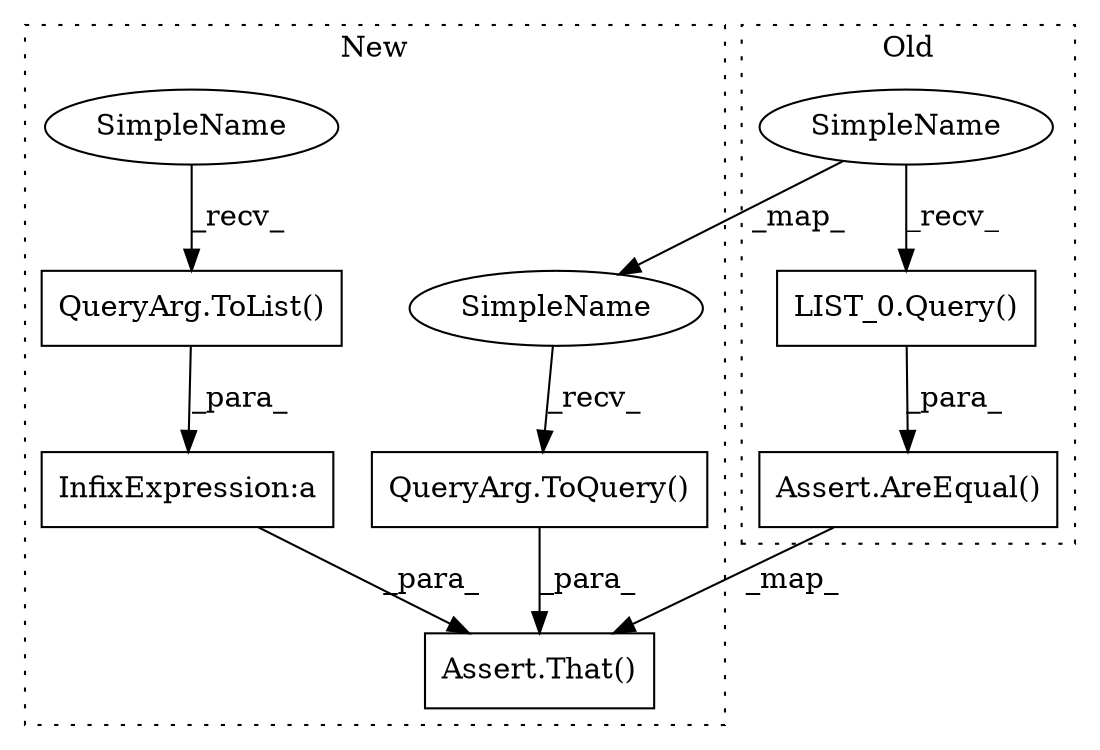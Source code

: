 digraph G {
subgraph cluster0 {
1 [label="Assert.AreEqual()" a="32" s="4576,4613" l="9,1" shape="box"];
5 [label="LIST_0.Query()" a="32" s="4592" l="7" shape="box"];
7 [label="SimpleName" a="42" s="4585" l="6" shape="ellipse"];
label = "Old";
style="dotted";
}
subgraph cluster1 {
2 [label="Assert.That()" a="32" s="5926,6011" l="5,1" shape="box"];
3 [label="QueryArg.ToList()" a="32" s="5991" l="8" shape="box"];
4 [label="QueryArg.ToQuery()" a="32" s="5935" l="9" shape="box"];
6 [label="InfixExpression:a" a="27" s="5999" l="1" shape="box"];
8 [label="SimpleName" a="42" s="5987" l="3" shape="ellipse"];
9 [label="SimpleName" a="42" s="5931" l="3" shape="ellipse"];
label = "New";
style="dotted";
}
1 -> 2 [label="_map_"];
3 -> 6 [label="_para_"];
4 -> 2 [label="_para_"];
5 -> 1 [label="_para_"];
6 -> 2 [label="_para_"];
7 -> 5 [label="_recv_"];
7 -> 9 [label="_map_"];
8 -> 3 [label="_recv_"];
9 -> 4 [label="_recv_"];
}